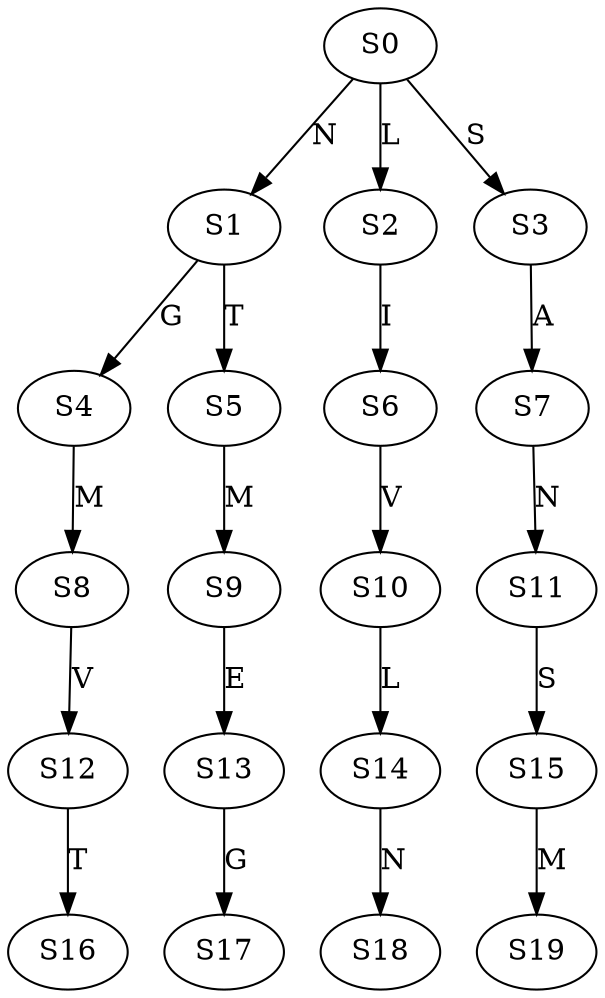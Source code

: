 strict digraph  {
	S0 -> S1 [ label = N ];
	S0 -> S2 [ label = L ];
	S0 -> S3 [ label = S ];
	S1 -> S4 [ label = G ];
	S1 -> S5 [ label = T ];
	S2 -> S6 [ label = I ];
	S3 -> S7 [ label = A ];
	S4 -> S8 [ label = M ];
	S5 -> S9 [ label = M ];
	S6 -> S10 [ label = V ];
	S7 -> S11 [ label = N ];
	S8 -> S12 [ label = V ];
	S9 -> S13 [ label = E ];
	S10 -> S14 [ label = L ];
	S11 -> S15 [ label = S ];
	S12 -> S16 [ label = T ];
	S13 -> S17 [ label = G ];
	S14 -> S18 [ label = N ];
	S15 -> S19 [ label = M ];
}
